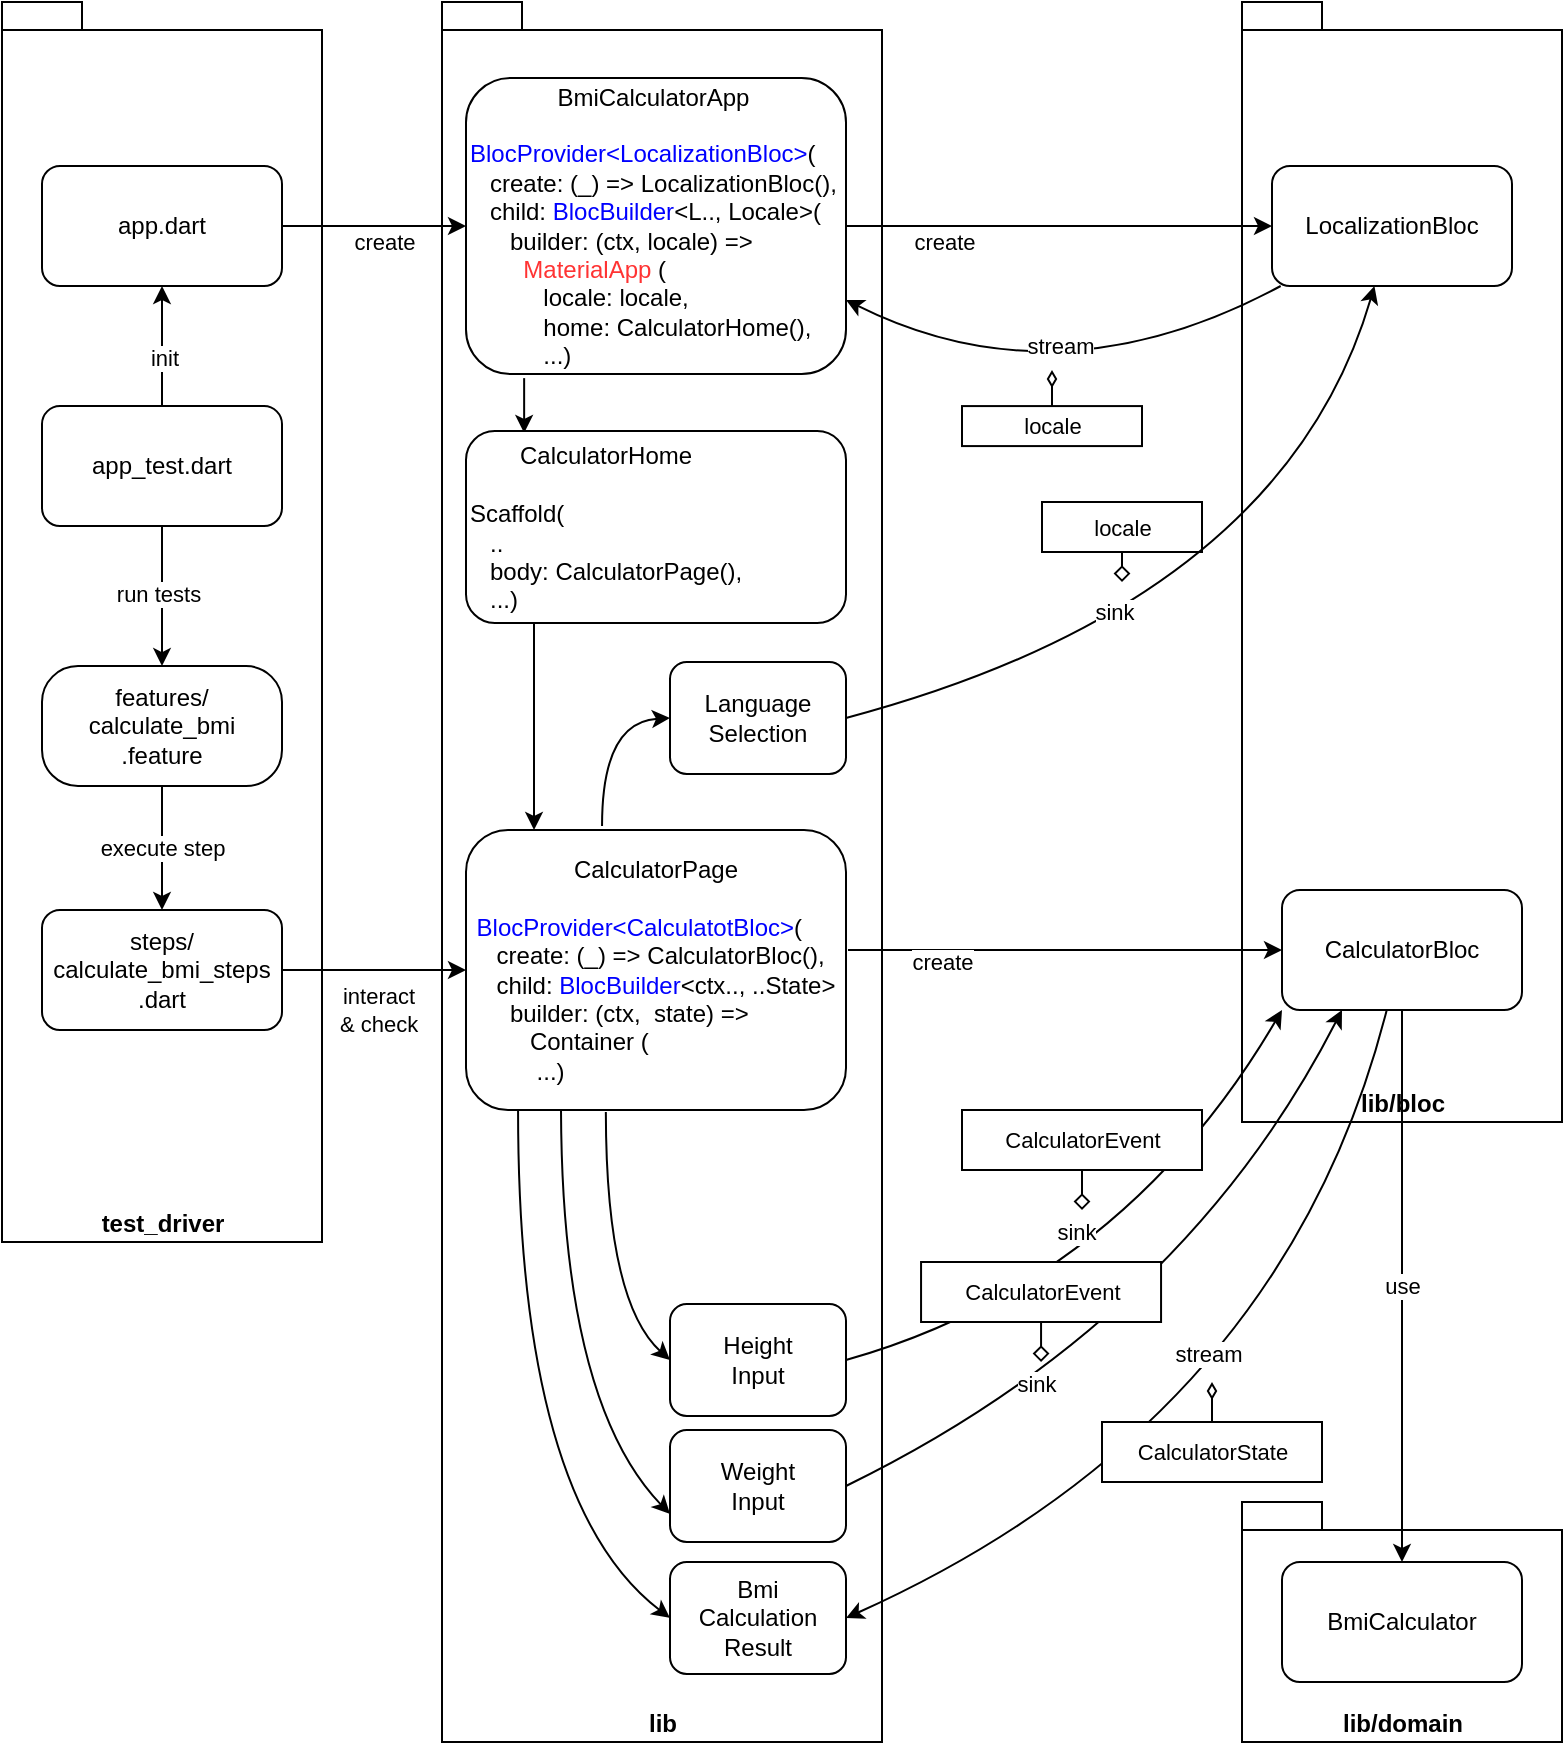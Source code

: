 <mxfile version="13.7.9" type="device"><diagram id="4DY9AL6dR4N06-fON3If" name="Page-1"><mxGraphModel dx="1092" dy="816" grid="1" gridSize="10" guides="1" tooltips="1" connect="1" arrows="1" fold="1" page="1" pageScale="1" pageWidth="827" pageHeight="1169" math="0" shadow="0"><root><mxCell id="0"/><mxCell id="1" parent="0"/><mxCell id="WTaM-rJuRC2N1R0aIPix-10" value="lib" style="shape=folder;fontStyle=1;spacingTop=10;tabWidth=40;tabHeight=14;tabPosition=left;html=1;verticalAlign=bottom;" parent="1" vertex="1"><mxGeometry x="270" y="40" width="220" height="870" as="geometry"/></mxCell><mxCell id="8uSKSbnsuFyCZDpR5Abw-17" value="lib/bloc" style="shape=folder;fontStyle=1;spacingTop=10;tabWidth=40;tabHeight=14;tabPosition=left;html=1;verticalAlign=bottom;" parent="1" vertex="1"><mxGeometry x="670" y="40" width="160" height="560" as="geometry"/></mxCell><mxCell id="8uSKSbnsuFyCZDpR5Abw-12" value="lib/domain" style="shape=folder;fontStyle=1;spacingTop=10;tabWidth=40;tabHeight=14;tabPosition=left;html=1;verticalAlign=bottom;" parent="1" vertex="1"><mxGeometry x="670" y="790" width="160" height="120" as="geometry"/></mxCell><mxCell id="9mBkomu9EdnXLgmtEmoX-10" value="create" style="edgeStyle=orthogonalEdgeStyle;rounded=0;orthogonalLoop=1;jettySize=auto;html=1;entryX=0;entryY=0.5;entryDx=0;entryDy=0;" parent="1" target="8uSKSbnsuFyCZDpR5Abw-2" edge="1"><mxGeometry x="-0.567" y="-6" relative="1" as="geometry"><mxPoint x="473" y="514" as="sourcePoint"/><mxPoint as="offset"/><mxPoint x="688" y="524" as="targetPoint"/><Array as="points"><mxPoint x="520" y="514"/><mxPoint x="520" y="514"/></Array></mxGeometry></mxCell><mxCell id="8uSKSbnsuFyCZDpR5Abw-1" value="&lt;div&gt;&lt;span&gt;CalculatorPage&lt;/span&gt;&lt;/div&gt;&lt;div style=&quot;text-align: left&quot;&gt;&lt;br&gt;&lt;/div&gt;&lt;div style=&quot;text-align: left&quot;&gt;&lt;font color=&quot;#0000ff&quot;&gt;BlocProvider&amp;lt;CalculatotBloc&amp;gt;&lt;/font&gt;(&lt;/div&gt;&lt;div style=&quot;text-align: left&quot;&gt;&amp;nbsp; &amp;nbsp;create: (_) =&amp;gt; CalculatorBloc(),&lt;br&gt;&lt;/div&gt;&lt;div style=&quot;text-align: left&quot;&gt;&lt;span&gt;&amp;nbsp; &amp;nbsp;child:&amp;nbsp;&lt;/span&gt;&lt;font color=&quot;#0000ff&quot;&gt;BlocBuilder&lt;/font&gt;&amp;lt;ctx.., ..State&amp;gt;&lt;/div&gt;&lt;div style=&quot;text-align: left&quot;&gt;&amp;nbsp; &amp;nbsp; &amp;nbsp;builder: (ctx,&amp;nbsp; state) =&amp;gt;&lt;/div&gt;&lt;div style=&quot;text-align: left&quot;&gt;&amp;nbsp; &amp;nbsp; &amp;nbsp; &amp;nbsp; Container (&lt;/div&gt;&lt;div style=&quot;text-align: left&quot;&gt;&lt;span&gt;&amp;nbsp; &amp;nbsp; &amp;nbsp; &amp;nbsp; &amp;nbsp;...)&lt;/span&gt;&lt;br&gt;&lt;/div&gt;" style="rounded=1;whiteSpace=wrap;html=1;" parent="1" vertex="1"><mxGeometry x="282" y="454" width="190" height="140" as="geometry"/></mxCell><mxCell id="8uSKSbnsuFyCZDpR5Abw-2" value="CalculatorBloc" style="rounded=1;whiteSpace=wrap;html=1;" parent="1" vertex="1"><mxGeometry x="690" y="484" width="120" height="60" as="geometry"/></mxCell><mxCell id="8uSKSbnsuFyCZDpR5Abw-3" value="" style="curved=1;endArrow=classic;html=1;entryX=0;entryY=1;entryDx=0;entryDy=0;exitX=1;exitY=0.5;exitDx=0;exitDy=0;" parent="1" source="5ouWQH63Cp4qXbLSsEh6-2" target="8uSKSbnsuFyCZDpR5Abw-2" edge="1"><mxGeometry width="50" height="50" relative="1" as="geometry"><mxPoint x="468" y="489.714" as="sourcePoint"/><mxPoint x="708" y="444" as="targetPoint"/><Array as="points"><mxPoint x="610" y="680"/></Array></mxGeometry></mxCell><mxCell id="8uSKSbnsuFyCZDpR5Abw-14" value="sink" style="edgeLabel;html=1;align=center;verticalAlign=middle;resizable=0;points=[];" parent="8uSKSbnsuFyCZDpR5Abw-3" vertex="1" connectable="0"><mxGeometry x="-0.124" y="-19" relative="1" as="geometry"><mxPoint x="-17.1" y="-46.67" as="offset"/></mxGeometry></mxCell><mxCell id="8uSKSbnsuFyCZDpR5Abw-5" value="" style="curved=1;endArrow=classic;html=1;entryX=1;entryY=0.5;entryDx=0;entryDy=0;" parent="1" source="8uSKSbnsuFyCZDpR5Abw-2" target="5ouWQH63Cp4qXbLSsEh6-4" edge="1"><mxGeometry width="50" height="50" relative="1" as="geometry"><mxPoint x="558" y="674" as="sourcePoint"/><mxPoint x="460" y="554" as="targetPoint"/><Array as="points"><mxPoint x="690" y="750"/></Array></mxGeometry></mxCell><mxCell id="8uSKSbnsuFyCZDpR5Abw-15" value="stream" style="edgeLabel;html=1;align=center;verticalAlign=middle;resizable=0;points=[];" parent="8uSKSbnsuFyCZDpR5Abw-5" vertex="1" connectable="0"><mxGeometry x="0.066" y="-25" relative="1" as="geometry"><mxPoint x="-1.41" y="-22.73" as="offset"/></mxGeometry></mxCell><mxCell id="8uSKSbnsuFyCZDpR5Abw-7" value="BmiCalculator" style="rounded=1;whiteSpace=wrap;html=1;" parent="1" vertex="1"><mxGeometry x="690" y="820" width="120" height="60" as="geometry"/></mxCell><mxCell id="8uSKSbnsuFyCZDpR5Abw-9" value="use" style="curved=1;endArrow=classic;html=1;entryX=0.5;entryY=0;entryDx=0;entryDy=0;exitX=0.5;exitY=1;exitDx=0;exitDy=0;" parent="1" source="8uSKSbnsuFyCZDpR5Abw-2" target="8uSKSbnsuFyCZDpR5Abw-7" edge="1"><mxGeometry width="50" height="50" relative="1" as="geometry"><mxPoint x="750" y="390" as="sourcePoint"/><mxPoint x="710" y="570" as="targetPoint"/><Array as="points"/></mxGeometry></mxCell><mxCell id="8uSKSbnsuFyCZDpR5Abw-18" value="&lt;span style=&quot;font-size: 11px ; background-color: rgb(255 , 255 , 255)&quot;&gt;CalculatorEvent&lt;/span&gt;" style="html=1;" parent="1" vertex="1"><mxGeometry x="530" y="594" width="120" height="30" as="geometry"/></mxCell><mxCell id="8uSKSbnsuFyCZDpR5Abw-19" value="&lt;span style=&quot;font-size: 11px ; background-color: rgb(255 , 255 , 255)&quot;&gt;CalculatorState&lt;/span&gt;" style="html=1;" parent="1" vertex="1"><mxGeometry x="600" y="750" width="110" height="30" as="geometry"/></mxCell><mxCell id="8uSKSbnsuFyCZDpR5Abw-22" value="" style="endArrow=none;endFill=0;endSize=12;html=1;entryX=0.5;entryY=1;entryDx=0;entryDy=0;startArrow=diamond;startFill=0;" parent="1" target="8uSKSbnsuFyCZDpR5Abw-18" edge="1"><mxGeometry width="160" relative="1" as="geometry"><mxPoint x="590" y="644" as="sourcePoint"/><mxPoint x="740" y="644" as="targetPoint"/></mxGeometry></mxCell><mxCell id="8uSKSbnsuFyCZDpR5Abw-23" value="" style="endArrow=none;endFill=0;endSize=12;html=1;entryX=0.5;entryY=0;entryDx=0;entryDy=0;startArrow=diamondThin;startFill=0;" parent="1" target="8uSKSbnsuFyCZDpR5Abw-19" edge="1"><mxGeometry width="160" relative="1" as="geometry"><mxPoint x="655" y="730" as="sourcePoint"/><mxPoint x="650" y="580" as="targetPoint"/></mxGeometry></mxCell><mxCell id="WTaM-rJuRC2N1R0aIPix-15" value="test_driver" style="shape=folder;fontStyle=1;spacingTop=10;tabWidth=40;tabHeight=14;tabPosition=left;html=1;verticalAlign=bottom;" parent="1" vertex="1"><mxGeometry x="50" y="40" width="160" height="620" as="geometry"/></mxCell><mxCell id="WTaM-rJuRC2N1R0aIPix-16" value="app.dart" style="rounded=1;whiteSpace=wrap;html=1;" parent="1" vertex="1"><mxGeometry x="70" y="122" width="120" height="60" as="geometry"/></mxCell><mxCell id="WTaM-rJuRC2N1R0aIPix-17" value="" style="curved=1;endArrow=classic;html=1;exitX=1;exitY=0.5;exitDx=0;exitDy=0;entryX=0;entryY=0.5;entryDx=0;entryDy=0;" parent="1" source="WTaM-rJuRC2N1R0aIPix-16" target="WTaM-rJuRC2N1R0aIPix-19" edge="1"><mxGeometry width="50" height="50" relative="1" as="geometry"><mxPoint x="360" y="232" as="sourcePoint"/><mxPoint x="680" y="232" as="targetPoint"/></mxGeometry></mxCell><mxCell id="WTaM-rJuRC2N1R0aIPix-18" value="create" style="edgeLabel;html=1;align=center;verticalAlign=middle;resizable=0;points=[];" parent="WTaM-rJuRC2N1R0aIPix-17" vertex="1" connectable="0"><mxGeometry x="-0.124" y="-19" relative="1" as="geometry"><mxPoint x="10" y="-11" as="offset"/></mxGeometry></mxCell><mxCell id="9mBkomu9EdnXLgmtEmoX-12" style="edgeStyle=orthogonalEdgeStyle;rounded=0;orthogonalLoop=1;jettySize=auto;html=1;exitX=1;exitY=0.5;exitDx=0;exitDy=0;entryX=0;entryY=0.5;entryDx=0;entryDy=0;" parent="1" source="WTaM-rJuRC2N1R0aIPix-19" target="9mBkomu9EdnXLgmtEmoX-11" edge="1"><mxGeometry relative="1" as="geometry"><mxPoint x="468" y="152" as="sourcePoint"/></mxGeometry></mxCell><mxCell id="9mBkomu9EdnXLgmtEmoX-13" value="create" style="edgeLabel;html=1;align=center;verticalAlign=middle;resizable=0;points=[];" parent="9mBkomu9EdnXLgmtEmoX-12" vertex="1" connectable="0"><mxGeometry x="-0.189" y="-4" relative="1" as="geometry"><mxPoint x="-38" y="4" as="offset"/></mxGeometry></mxCell><mxCell id="WTaM-rJuRC2N1R0aIPix-19" value="&lt;div style=&quot;text-align: center&quot;&gt;BmiCalculatorApp&lt;/div&gt;&lt;div&gt;&lt;br&gt;&lt;font color=&quot;#0000ff&quot;&gt;BlocProvider&amp;lt;LocalizationBloc&amp;gt;&lt;/font&gt;(&lt;/div&gt;&lt;div&gt;&amp;nbsp; &amp;nbsp;create: (_) =&amp;gt; LocalizationBloc(),&lt;br&gt;&amp;nbsp; &amp;nbsp;child:&amp;nbsp;&lt;font color=&quot;#0000ff&quot;&gt;BlocBuilder&lt;/font&gt;&amp;lt;L.., Locale&amp;gt;(&lt;/div&gt;&lt;div&gt;&amp;nbsp; &amp;nbsp; &amp;nbsp; builder: (ctx, locale) =&amp;gt;&lt;/div&gt;&lt;div&gt;&amp;nbsp; &amp;nbsp; &amp;nbsp; &amp;nbsp; &lt;font color=&quot;#ff3333&quot;&gt;MaterialApp&lt;/font&gt; (&lt;/div&gt;&lt;div&gt;&amp;nbsp; &amp;nbsp; &amp;nbsp; &amp;nbsp; &amp;nbsp; &amp;nbsp;locale: locale,&lt;/div&gt;&lt;div&gt;&amp;nbsp; &amp;nbsp; &amp;nbsp; &amp;nbsp; &amp;nbsp; &amp;nbsp;home: CalculatorHome(),&lt;/div&gt;&lt;div&gt;&amp;nbsp; &amp;nbsp; &amp;nbsp; &amp;nbsp; &amp;nbsp; &amp;nbsp;...)&lt;/div&gt;" style="rounded=1;whiteSpace=wrap;html=1;align=left;" parent="1" vertex="1"><mxGeometry x="282" y="78" width="190" height="148" as="geometry"/></mxCell><mxCell id="WTaM-rJuRC2N1R0aIPix-20" value="" style="curved=1;endArrow=classic;html=1;exitX=0.153;exitY=1.014;exitDx=0;exitDy=0;exitPerimeter=0;entryX=0.153;entryY=0.01;entryDx=0;entryDy=0;entryPerimeter=0;" parent="1" source="WTaM-rJuRC2N1R0aIPix-19" target="9mBkomu9EdnXLgmtEmoX-28" edge="1"><mxGeometry width="50" height="50" relative="1" as="geometry"><mxPoint x="379" y="230" as="sourcePoint"/><mxPoint x="337" y="240" as="targetPoint"/></mxGeometry></mxCell><mxCell id="WTaM-rJuRC2N1R0aIPix-22" value="" style="curved=1;endArrow=classic;html=1;exitX=1;exitY=0.5;exitDx=0;exitDy=0;entryX=0;entryY=0.5;entryDx=0;entryDy=0;" parent="1" source="9mBkomu9EdnXLgmtEmoX-8" target="8uSKSbnsuFyCZDpR5Abw-1" edge="1"><mxGeometry width="50" height="50" relative="1" as="geometry"><mxPoint x="220" y="434" as="sourcePoint"/><mxPoint x="300" y="434" as="targetPoint"/></mxGeometry></mxCell><mxCell id="WTaM-rJuRC2N1R0aIPix-23" value="interact &lt;br&gt;&lt;div style=&quot;text-align: left&quot;&gt;&amp;amp; check&lt;/div&gt;" style="edgeLabel;html=1;align=center;verticalAlign=middle;resizable=0;points=[];" parent="WTaM-rJuRC2N1R0aIPix-22" vertex="1" connectable="0"><mxGeometry x="-0.124" y="-19" relative="1" as="geometry"><mxPoint x="6.78" y="1" as="offset"/></mxGeometry></mxCell><mxCell id="9mBkomu9EdnXLgmtEmoX-4" style="edgeStyle=orthogonalEdgeStyle;rounded=0;orthogonalLoop=1;jettySize=auto;html=1;exitX=0.5;exitY=0;exitDx=0;exitDy=0;entryX=0.5;entryY=1;entryDx=0;entryDy=0;" parent="1" source="9mBkomu9EdnXLgmtEmoX-1" target="WTaM-rJuRC2N1R0aIPix-16" edge="1"><mxGeometry relative="1" as="geometry"><mxPoint x="-10" y="172" as="sourcePoint"/></mxGeometry></mxCell><mxCell id="9mBkomu9EdnXLgmtEmoX-6" value="init" style="edgeLabel;html=1;align=center;verticalAlign=middle;resizable=0;points=[];" parent="9mBkomu9EdnXLgmtEmoX-4" vertex="1" connectable="0"><mxGeometry x="-0.2" y="-1" relative="1" as="geometry"><mxPoint as="offset"/></mxGeometry></mxCell><mxCell id="9mBkomu9EdnXLgmtEmoX-5" style="edgeStyle=orthogonalEdgeStyle;rounded=0;orthogonalLoop=1;jettySize=auto;html=1;exitX=0.5;exitY=1;exitDx=0;exitDy=0;entryX=0.5;entryY=0;entryDx=0;entryDy=0;" parent="1" source="9mBkomu9EdnXLgmtEmoX-1" target="9mBkomu9EdnXLgmtEmoX-2" edge="1"><mxGeometry relative="1" as="geometry"><mxPoint x="130" y="362.04" as="sourcePoint"/></mxGeometry></mxCell><mxCell id="9mBkomu9EdnXLgmtEmoX-7" value="run tests" style="edgeLabel;html=1;align=center;verticalAlign=middle;resizable=0;points=[];" parent="9mBkomu9EdnXLgmtEmoX-5" vertex="1" connectable="0"><mxGeometry x="-0.048" y="-2" relative="1" as="geometry"><mxPoint as="offset"/></mxGeometry></mxCell><mxCell id="9mBkomu9EdnXLgmtEmoX-1" value="app_test.dart" style="rounded=1;whiteSpace=wrap;html=1;" parent="1" vertex="1"><mxGeometry x="70" y="242.04" width="120" height="60" as="geometry"/></mxCell><mxCell id="9mBkomu9EdnXLgmtEmoX-9" value="execute step" style="edgeStyle=orthogonalEdgeStyle;rounded=0;orthogonalLoop=1;jettySize=auto;html=1;exitX=0.5;exitY=1;exitDx=0;exitDy=0;entryX=0.5;entryY=0;entryDx=0;entryDy=0;" parent="1" source="9mBkomu9EdnXLgmtEmoX-2" target="9mBkomu9EdnXLgmtEmoX-8" edge="1"><mxGeometry relative="1" as="geometry"/></mxCell><mxCell id="9mBkomu9EdnXLgmtEmoX-2" value="features/&lt;br&gt;calculate_bmi&lt;br&gt;.feature" style="rounded=1;whiteSpace=wrap;html=1;arcSize=30;" parent="1" vertex="1"><mxGeometry x="70" y="372.04" width="120" height="60" as="geometry"/></mxCell><mxCell id="9mBkomu9EdnXLgmtEmoX-8" value="steps/&lt;br&gt;calculate_bmi_steps&lt;br&gt;.dart" style="rounded=1;whiteSpace=wrap;html=1;" parent="1" vertex="1"><mxGeometry x="70" y="494" width="120" height="60" as="geometry"/></mxCell><mxCell id="9mBkomu9EdnXLgmtEmoX-11" value="LocalizationBloc" style="rounded=1;whiteSpace=wrap;html=1;" parent="1" vertex="1"><mxGeometry x="685" y="122" width="120" height="60" as="geometry"/></mxCell><mxCell id="9mBkomu9EdnXLgmtEmoX-14" value="" style="curved=1;endArrow=classic;html=1;entryX=1;entryY=0.75;entryDx=0;entryDy=0;" parent="1" source="9mBkomu9EdnXLgmtEmoX-11" target="WTaM-rJuRC2N1R0aIPix-19" edge="1"><mxGeometry width="50" height="50" relative="1" as="geometry"><mxPoint x="718" y="182" as="sourcePoint"/><mxPoint x="468" y="190.4" as="targetPoint"/><Array as="points"><mxPoint x="578" y="242"/></Array></mxGeometry></mxCell><mxCell id="9mBkomu9EdnXLgmtEmoX-15" value="stream" style="edgeLabel;html=1;align=center;verticalAlign=middle;resizable=0;points=[];" parent="9mBkomu9EdnXLgmtEmoX-14" vertex="1" connectable="0"><mxGeometry x="0.066" y="-25" relative="1" as="geometry"><mxPoint x="-6.81" y="-5.96" as="offset"/></mxGeometry></mxCell><mxCell id="9mBkomu9EdnXLgmtEmoX-16" value="&lt;span style=&quot;font-size: 11px ; background-color: rgb(255 , 255 , 255)&quot;&gt;locale&lt;/span&gt;" style="html=1;" parent="1" vertex="1"><mxGeometry x="530" y="242.04" width="90" height="20" as="geometry"/></mxCell><mxCell id="9mBkomu9EdnXLgmtEmoX-17" value="" style="endArrow=none;endFill=0;endSize=12;html=1;entryX=0.5;entryY=0;entryDx=0;entryDy=0;startArrow=diamondThin;startFill=0;" parent="1" target="9mBkomu9EdnXLgmtEmoX-16" edge="1"><mxGeometry width="160" relative="1" as="geometry"><mxPoint x="575" y="224.04" as="sourcePoint"/><mxPoint x="570" y="74.04" as="targetPoint"/></mxGeometry></mxCell><mxCell id="9mBkomu9EdnXLgmtEmoX-23" value="&lt;span style=&quot;font-size: 11px ; background-color: rgb(255 , 255 , 255)&quot;&gt;locale&lt;/span&gt;" style="html=1;" parent="1" vertex="1"><mxGeometry x="570" y="290" width="80" height="25" as="geometry"/></mxCell><mxCell id="9mBkomu9EdnXLgmtEmoX-24" value="" style="endArrow=none;endFill=0;endSize=12;html=1;entryX=0.5;entryY=1;entryDx=0;entryDy=0;startArrow=diamond;startFill=0;" parent="1" target="9mBkomu9EdnXLgmtEmoX-23" edge="1"><mxGeometry width="160" relative="1" as="geometry"><mxPoint x="610" y="330" as="sourcePoint"/><mxPoint x="779" y="327.88" as="targetPoint"/></mxGeometry></mxCell><mxCell id="9mBkomu9EdnXLgmtEmoX-30" value="" style="edgeStyle=orthogonalEdgeStyle;rounded=0;orthogonalLoop=1;jettySize=auto;html=1;exitX=0.179;exitY=0.99;exitDx=0;exitDy=0;exitPerimeter=0;entryX=0.179;entryY=0;entryDx=0;entryDy=0;entryPerimeter=0;" parent="1" source="9mBkomu9EdnXLgmtEmoX-28" target="8uSKSbnsuFyCZDpR5Abw-1" edge="1"><mxGeometry relative="1" as="geometry"><mxPoint x="377" y="410" as="sourcePoint"/></mxGeometry></mxCell><mxCell id="9mBkomu9EdnXLgmtEmoX-28" value="&lt;div style=&quot;text-align: center&quot;&gt;CalculatorHome&lt;/div&gt;&lt;div&gt;&lt;br&gt;Scaffold(&lt;/div&gt;&lt;div&gt;&amp;nbsp; &amp;nbsp;..&lt;/div&gt;&lt;div&gt;&amp;nbsp; &amp;nbsp;body: CalculatorPage(),&lt;br&gt;&lt;/div&gt;&lt;div&gt;&amp;nbsp; &amp;nbsp;...)&lt;/div&gt;" style="rounded=1;whiteSpace=wrap;html=1;align=left;" parent="1" vertex="1"><mxGeometry x="282" y="254.5" width="190" height="96" as="geometry"/></mxCell><mxCell id="5ouWQH63Cp4qXbLSsEh6-1" value="&lt;div&gt;Language&lt;br&gt;Selection&lt;/div&gt;" style="rounded=1;whiteSpace=wrap;html=1;" vertex="1" parent="1"><mxGeometry x="384" y="370" width="88" height="56" as="geometry"/></mxCell><mxCell id="5ouWQH63Cp4qXbLSsEh6-2" value="&lt;div&gt;Height&lt;br&gt;Input&lt;/div&gt;" style="rounded=1;whiteSpace=wrap;html=1;" vertex="1" parent="1"><mxGeometry x="384" y="691" width="88" height="56" as="geometry"/></mxCell><mxCell id="5ouWQH63Cp4qXbLSsEh6-3" value="&lt;div&gt;Weight&lt;br&gt;Input&lt;/div&gt;" style="rounded=1;whiteSpace=wrap;html=1;" vertex="1" parent="1"><mxGeometry x="384" y="754" width="88" height="56" as="geometry"/></mxCell><mxCell id="5ouWQH63Cp4qXbLSsEh6-4" value="Bmi&lt;br&gt;Calculation&lt;br&gt;Result" style="rounded=1;whiteSpace=wrap;html=1;" vertex="1" parent="1"><mxGeometry x="384" y="820" width="88" height="56" as="geometry"/></mxCell><mxCell id="5ouWQH63Cp4qXbLSsEh6-11" value="" style="curved=1;endArrow=classic;html=1;entryX=0;entryY=0.5;entryDx=0;entryDy=0;exitX=0.358;exitY=-0.014;exitDx=0;exitDy=0;exitPerimeter=0;" edge="1" parent="1" source="8uSKSbnsuFyCZDpR5Abw-1" target="5ouWQH63Cp4qXbLSsEh6-1"><mxGeometry width="50" height="50" relative="1" as="geometry"><mxPoint x="371" y="615" as="sourcePoint"/><mxPoint x="374" y="701" as="targetPoint"/><Array as="points"><mxPoint x="350" y="400"/></Array></mxGeometry></mxCell><mxCell id="5ouWQH63Cp4qXbLSsEh6-12" value="" style="curved=1;endArrow=classic;html=1;entryX=0;entryY=0.5;entryDx=0;entryDy=0;exitX=0.368;exitY=1.007;exitDx=0;exitDy=0;exitPerimeter=0;" edge="1" parent="1" source="8uSKSbnsuFyCZDpR5Abw-1" target="5ouWQH63Cp4qXbLSsEh6-2"><mxGeometry width="50" height="50" relative="1" as="geometry"><mxPoint x="434" y="594" as="sourcePoint"/><mxPoint x="390" y="639" as="targetPoint"/><Array as="points"><mxPoint x="352" y="690"/></Array></mxGeometry></mxCell><mxCell id="5ouWQH63Cp4qXbLSsEh6-13" value="" style="curved=1;endArrow=classic;html=1;entryX=0;entryY=0.75;entryDx=0;entryDy=0;exitX=0.25;exitY=1;exitDx=0;exitDy=0;" edge="1" parent="1" source="8uSKSbnsuFyCZDpR5Abw-1" target="5ouWQH63Cp4qXbLSsEh6-3"><mxGeometry width="50" height="50" relative="1" as="geometry"><mxPoint x="330" y="590" as="sourcePoint"/><mxPoint x="390.968" y="701" as="targetPoint"/><Array as="points"><mxPoint x="330" y="740"/></Array></mxGeometry></mxCell><mxCell id="5ouWQH63Cp4qXbLSsEh6-14" value="" style="curved=1;endArrow=classic;html=1;entryX=0;entryY=0.5;entryDx=0;entryDy=0;exitX=0.137;exitY=1;exitDx=0;exitDy=0;exitPerimeter=0;" edge="1" parent="1" source="8uSKSbnsuFyCZDpR5Abw-1" target="5ouWQH63Cp4qXbLSsEh6-4"><mxGeometry width="50" height="50" relative="1" as="geometry"><mxPoint x="340" y="600" as="sourcePoint"/><mxPoint x="400" y="752" as="targetPoint"/><Array as="points"><mxPoint x="308" y="790"/></Array></mxGeometry></mxCell><mxCell id="5ouWQH63Cp4qXbLSsEh6-15" value="" style="curved=1;endArrow=classic;html=1;entryX=0.25;entryY=1;entryDx=0;entryDy=0;exitX=1;exitY=0.5;exitDx=0;exitDy=0;" edge="1" parent="1" source="5ouWQH63Cp4qXbLSsEh6-3" target="8uSKSbnsuFyCZDpR5Abw-2"><mxGeometry width="50" height="50" relative="1" as="geometry"><mxPoint x="472" y="729" as="sourcePoint"/><mxPoint x="720.04" y="564" as="targetPoint"/><Array as="points"><mxPoint x="640" y="700"/></Array></mxGeometry></mxCell><mxCell id="5ouWQH63Cp4qXbLSsEh6-16" value="sink" style="edgeLabel;html=1;align=center;verticalAlign=middle;resizable=0;points=[];" vertex="1" connectable="0" parent="5ouWQH63Cp4qXbLSsEh6-15"><mxGeometry x="-0.124" y="-19" relative="1" as="geometry"><mxPoint x="-56.24" y="1.5" as="offset"/></mxGeometry></mxCell><mxCell id="5ouWQH63Cp4qXbLSsEh6-19" value="&lt;span style=&quot;font-size: 11px ; background-color: rgb(255 , 255 , 255)&quot;&gt;CalculatorEvent&lt;/span&gt;" style="html=1;" vertex="1" parent="1"><mxGeometry x="509.53" y="670" width="120" height="30" as="geometry"/></mxCell><mxCell id="5ouWQH63Cp4qXbLSsEh6-20" value="" style="endArrow=none;endFill=0;endSize=12;html=1;entryX=0.5;entryY=1;entryDx=0;entryDy=0;startArrow=diamond;startFill=0;" edge="1" parent="1" target="5ouWQH63Cp4qXbLSsEh6-19"><mxGeometry width="160" relative="1" as="geometry"><mxPoint x="569.53" y="720" as="sourcePoint"/><mxPoint x="719.53" y="720" as="targetPoint"/></mxGeometry></mxCell><mxCell id="5ouWQH63Cp4qXbLSsEh6-22" value="" style="curved=1;endArrow=classic;html=1;exitX=1;exitY=0.5;exitDx=0;exitDy=0;" edge="1" parent="1" source="5ouWQH63Cp4qXbLSsEh6-1" target="9mBkomu9EdnXLgmtEmoX-11"><mxGeometry width="50" height="50" relative="1" as="geometry"><mxPoint x="730" y="450" as="sourcePoint"/><mxPoint x="780" y="400" as="targetPoint"/><Array as="points"><mxPoint x="690" y="340"/></Array></mxGeometry></mxCell><mxCell id="5ouWQH63Cp4qXbLSsEh6-23" value="sink" style="edgeLabel;html=1;align=center;verticalAlign=middle;resizable=0;points=[];" vertex="1" connectable="0" parent="5ouWQH63Cp4qXbLSsEh6-22"><mxGeometry x="-0.395" y="13" relative="1" as="geometry"><mxPoint x="22.71" y="-9.93" as="offset"/></mxGeometry></mxCell></root></mxGraphModel></diagram></mxfile>